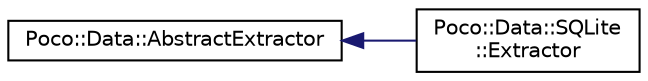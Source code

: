 digraph "Graphical Class Hierarchy"
{
 // LATEX_PDF_SIZE
  edge [fontname="Helvetica",fontsize="10",labelfontname="Helvetica",labelfontsize="10"];
  node [fontname="Helvetica",fontsize="10",shape=record];
  rankdir="LR";
  Node0 [label="Poco::Data::AbstractExtractor",height=0.2,width=0.4,color="black", fillcolor="white", style="filled",URL="$classPoco_1_1Data_1_1AbstractExtractor.html",tooltip=" "];
  Node0 -> Node1 [dir="back",color="midnightblue",fontsize="10",style="solid",fontname="Helvetica"];
  Node1 [label="Poco::Data::SQLite\l::Extractor",height=0.2,width=0.4,color="black", fillcolor="white", style="filled",URL="$classPoco_1_1Data_1_1SQLite_1_1Extractor.html",tooltip=" "];
}
